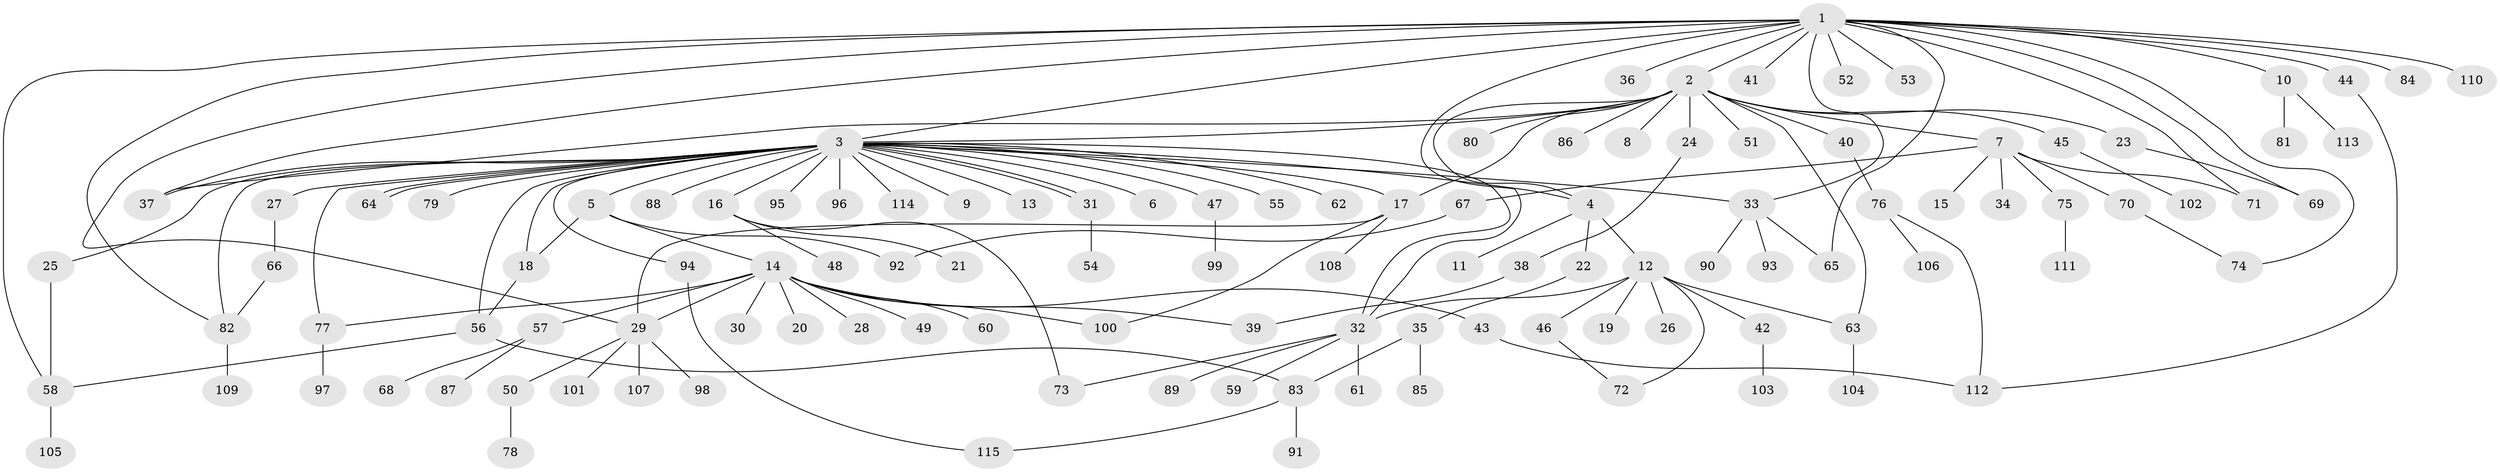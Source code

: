 // Generated by graph-tools (version 1.1) at 2025/25/03/09/25 03:25:53]
// undirected, 115 vertices, 147 edges
graph export_dot {
graph [start="1"]
  node [color=gray90,style=filled];
  1;
  2;
  3;
  4;
  5;
  6;
  7;
  8;
  9;
  10;
  11;
  12;
  13;
  14;
  15;
  16;
  17;
  18;
  19;
  20;
  21;
  22;
  23;
  24;
  25;
  26;
  27;
  28;
  29;
  30;
  31;
  32;
  33;
  34;
  35;
  36;
  37;
  38;
  39;
  40;
  41;
  42;
  43;
  44;
  45;
  46;
  47;
  48;
  49;
  50;
  51;
  52;
  53;
  54;
  55;
  56;
  57;
  58;
  59;
  60;
  61;
  62;
  63;
  64;
  65;
  66;
  67;
  68;
  69;
  70;
  71;
  72;
  73;
  74;
  75;
  76;
  77;
  78;
  79;
  80;
  81;
  82;
  83;
  84;
  85;
  86;
  87;
  88;
  89;
  90;
  91;
  92;
  93;
  94;
  95;
  96;
  97;
  98;
  99;
  100;
  101;
  102;
  103;
  104;
  105;
  106;
  107;
  108;
  109;
  110;
  111;
  112;
  113;
  114;
  115;
  1 -- 2;
  1 -- 3;
  1 -- 10;
  1 -- 29;
  1 -- 32;
  1 -- 33;
  1 -- 36;
  1 -- 37;
  1 -- 41;
  1 -- 44;
  1 -- 52;
  1 -- 53;
  1 -- 58;
  1 -- 65;
  1 -- 69;
  1 -- 71;
  1 -- 74;
  1 -- 82;
  1 -- 84;
  1 -- 110;
  2 -- 3;
  2 -- 4;
  2 -- 7;
  2 -- 8;
  2 -- 17;
  2 -- 23;
  2 -- 24;
  2 -- 37;
  2 -- 40;
  2 -- 45;
  2 -- 51;
  2 -- 63;
  2 -- 80;
  2 -- 86;
  3 -- 4;
  3 -- 5;
  3 -- 6;
  3 -- 9;
  3 -- 13;
  3 -- 16;
  3 -- 17;
  3 -- 18;
  3 -- 25;
  3 -- 27;
  3 -- 31;
  3 -- 31;
  3 -- 32;
  3 -- 33;
  3 -- 37;
  3 -- 47;
  3 -- 55;
  3 -- 56;
  3 -- 62;
  3 -- 64;
  3 -- 64;
  3 -- 77;
  3 -- 79;
  3 -- 82;
  3 -- 88;
  3 -- 94;
  3 -- 95;
  3 -- 96;
  3 -- 114;
  4 -- 11;
  4 -- 12;
  4 -- 22;
  5 -- 14;
  5 -- 18;
  5 -- 92;
  7 -- 15;
  7 -- 34;
  7 -- 67;
  7 -- 70;
  7 -- 71;
  7 -- 75;
  10 -- 81;
  10 -- 113;
  12 -- 19;
  12 -- 26;
  12 -- 32;
  12 -- 42;
  12 -- 46;
  12 -- 63;
  12 -- 72;
  14 -- 20;
  14 -- 28;
  14 -- 29;
  14 -- 30;
  14 -- 39;
  14 -- 43;
  14 -- 49;
  14 -- 57;
  14 -- 60;
  14 -- 77;
  14 -- 100;
  16 -- 21;
  16 -- 48;
  16 -- 73;
  17 -- 29;
  17 -- 100;
  17 -- 108;
  18 -- 56;
  22 -- 35;
  23 -- 69;
  24 -- 38;
  25 -- 58;
  27 -- 66;
  29 -- 50;
  29 -- 98;
  29 -- 101;
  29 -- 107;
  31 -- 54;
  32 -- 59;
  32 -- 61;
  32 -- 73;
  32 -- 89;
  33 -- 65;
  33 -- 90;
  33 -- 93;
  35 -- 83;
  35 -- 85;
  38 -- 39;
  40 -- 76;
  42 -- 103;
  43 -- 112;
  44 -- 112;
  45 -- 102;
  46 -- 72;
  47 -- 99;
  50 -- 78;
  56 -- 58;
  56 -- 83;
  57 -- 68;
  57 -- 87;
  58 -- 105;
  63 -- 104;
  66 -- 82;
  67 -- 92;
  70 -- 74;
  75 -- 111;
  76 -- 106;
  76 -- 112;
  77 -- 97;
  82 -- 109;
  83 -- 91;
  83 -- 115;
  94 -- 115;
}
